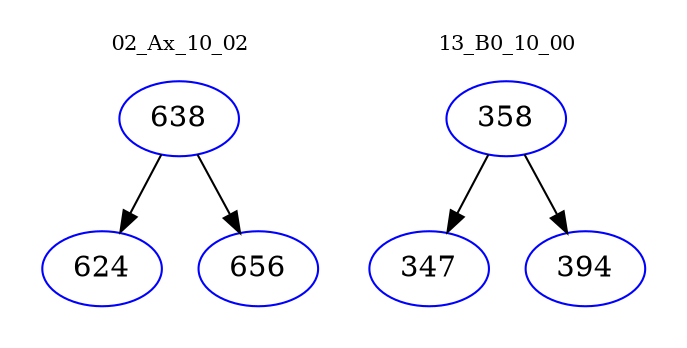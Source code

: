 digraph{
subgraph cluster_0 {
color = white
label = "02_Ax_10_02";
fontsize=10;
T0_638 [label="638", color="blue"]
T0_638 -> T0_624 [color="black"]
T0_624 [label="624", color="blue"]
T0_638 -> T0_656 [color="black"]
T0_656 [label="656", color="blue"]
}
subgraph cluster_1 {
color = white
label = "13_B0_10_00";
fontsize=10;
T1_358 [label="358", color="blue"]
T1_358 -> T1_347 [color="black"]
T1_347 [label="347", color="blue"]
T1_358 -> T1_394 [color="black"]
T1_394 [label="394", color="blue"]
}
}
